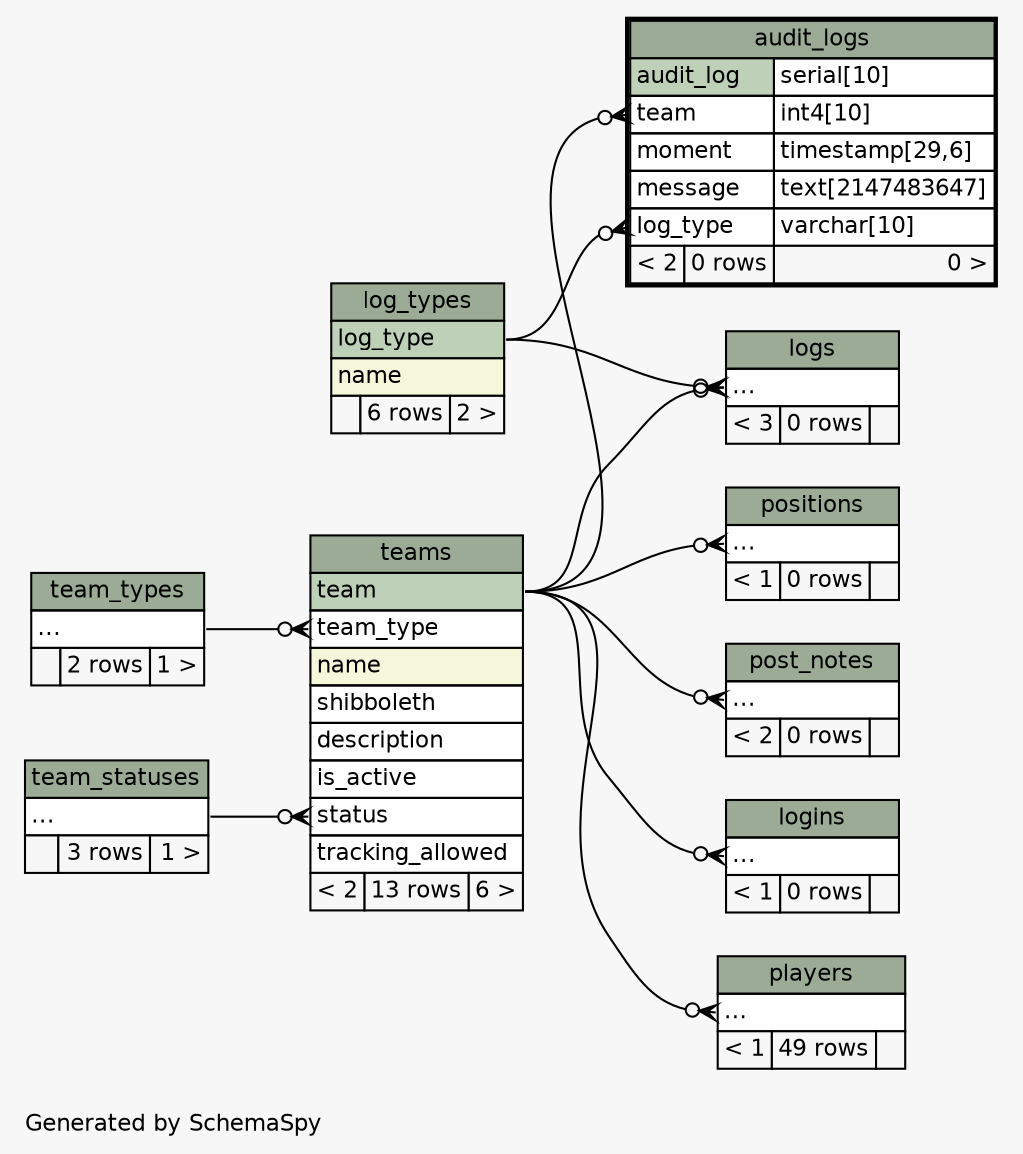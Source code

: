 // dot 2.40.1 on Linux 4.11.5-gentoo
// SchemaSpy rev 590
digraph "twoDegreesRelationshipsDiagram" {
  graph [
    rankdir="RL"
    bgcolor="#f7f7f7"
    label="\nGenerated by SchemaSpy"
    labeljust="l"
    nodesep="0.18"
    ranksep="0.46"
    fontname="Helvetica"
    fontsize="11"
  ];
  node [
    fontname="Helvetica"
    fontsize="11"
    shape="plaintext"
  ];
  edge [
    arrowsize="0.8"
  ];
  "audit_logs":"log_type":w -> "log_types":"log_type":e [arrowhead=none dir=back arrowtail=crowodot];
  "audit_logs":"team":w -> "teams":"team":e [arrowhead=none dir=back arrowtail=crowodot];
  "logins":"elipses":w -> "teams":"team":e [arrowhead=none dir=back arrowtail=crowodot];
  "logs":"elipses":w -> "log_types":"log_type":e [arrowhead=none dir=back arrowtail=crowodot];
  "logs":"elipses":w -> "teams":"team":e [arrowhead=none dir=back arrowtail=crowodot];
  "players":"elipses":w -> "teams":"team":e [arrowhead=none dir=back arrowtail=crowodot];
  "positions":"elipses":w -> "teams":"team":e [arrowhead=none dir=back arrowtail=crowodot];
  "post_notes":"elipses":w -> "teams":"team":e [arrowhead=none dir=back arrowtail=crowodot];
  "teams":"status":w -> "team_statuses":"elipses":e [arrowhead=none dir=back arrowtail=crowodot];
  "teams":"team_type":w -> "team_types":"elipses":e [arrowhead=none dir=back arrowtail=crowodot];
  "audit_logs" [
    label=<
    <TABLE BORDER="2" CELLBORDER="1" CELLSPACING="0" BGCOLOR="#ffffff">
      <TR><TD COLSPAN="3" BGCOLOR="#9bab96" ALIGN="CENTER">audit_logs</TD></TR>
      <TR><TD PORT="audit_log" COLSPAN="2" BGCOLOR="#bed1b8" ALIGN="LEFT">audit_log</TD><TD PORT="audit_log.type" ALIGN="LEFT">serial[10]</TD></TR>
      <TR><TD PORT="team" COLSPAN="2" ALIGN="LEFT">team</TD><TD PORT="team.type" ALIGN="LEFT">int4[10]</TD></TR>
      <TR><TD PORT="moment" COLSPAN="2" ALIGN="LEFT">moment</TD><TD PORT="moment.type" ALIGN="LEFT">timestamp[29,6]</TD></TR>
      <TR><TD PORT="message" COLSPAN="2" ALIGN="LEFT">message</TD><TD PORT="message.type" ALIGN="LEFT">text[2147483647]</TD></TR>
      <TR><TD PORT="log_type" COLSPAN="2" ALIGN="LEFT">log_type</TD><TD PORT="log_type.type" ALIGN="LEFT">varchar[10]</TD></TR>
      <TR><TD ALIGN="LEFT" BGCOLOR="#f7f7f7">&lt; 2</TD><TD ALIGN="RIGHT" BGCOLOR="#f7f7f7">0 rows</TD><TD ALIGN="RIGHT" BGCOLOR="#f7f7f7">0 &gt;</TD></TR>
    </TABLE>>
    URL="audit_logs.html"
    tooltip="audit_logs"
  ];
  "log_types" [
    label=<
    <TABLE BORDER="0" CELLBORDER="1" CELLSPACING="0" BGCOLOR="#ffffff">
      <TR><TD COLSPAN="3" BGCOLOR="#9bab96" ALIGN="CENTER">log_types</TD></TR>
      <TR><TD PORT="log_type" COLSPAN="3" BGCOLOR="#bed1b8" ALIGN="LEFT">log_type</TD></TR>
      <TR><TD PORT="name" COLSPAN="3" BGCOLOR="#f4f7da" ALIGN="LEFT">name</TD></TR>
      <TR><TD ALIGN="LEFT" BGCOLOR="#f7f7f7">  </TD><TD ALIGN="RIGHT" BGCOLOR="#f7f7f7">6 rows</TD><TD ALIGN="RIGHT" BGCOLOR="#f7f7f7">2 &gt;</TD></TR>
    </TABLE>>
    URL="log_types.html"
    tooltip="log_types"
  ];
  "logins" [
    label=<
    <TABLE BORDER="0" CELLBORDER="1" CELLSPACING="0" BGCOLOR="#ffffff">
      <TR><TD COLSPAN="3" BGCOLOR="#9bab96" ALIGN="CENTER">logins</TD></TR>
      <TR><TD PORT="elipses" COLSPAN="3" ALIGN="LEFT">...</TD></TR>
      <TR><TD ALIGN="LEFT" BGCOLOR="#f7f7f7">&lt; 1</TD><TD ALIGN="RIGHT" BGCOLOR="#f7f7f7">0 rows</TD><TD ALIGN="RIGHT" BGCOLOR="#f7f7f7">  </TD></TR>
    </TABLE>>
    URL="logins.html"
    tooltip="logins"
  ];
  "logs" [
    label=<
    <TABLE BORDER="0" CELLBORDER="1" CELLSPACING="0" BGCOLOR="#ffffff">
      <TR><TD COLSPAN="3" BGCOLOR="#9bab96" ALIGN="CENTER">logs</TD></TR>
      <TR><TD PORT="elipses" COLSPAN="3" ALIGN="LEFT">...</TD></TR>
      <TR><TD ALIGN="LEFT" BGCOLOR="#f7f7f7">&lt; 3</TD><TD ALIGN="RIGHT" BGCOLOR="#f7f7f7">0 rows</TD><TD ALIGN="RIGHT" BGCOLOR="#f7f7f7">  </TD></TR>
    </TABLE>>
    URL="logs.html"
    tooltip="logs"
  ];
  "players" [
    label=<
    <TABLE BORDER="0" CELLBORDER="1" CELLSPACING="0" BGCOLOR="#ffffff">
      <TR><TD COLSPAN="3" BGCOLOR="#9bab96" ALIGN="CENTER">players</TD></TR>
      <TR><TD PORT="elipses" COLSPAN="3" ALIGN="LEFT">...</TD></TR>
      <TR><TD ALIGN="LEFT" BGCOLOR="#f7f7f7">&lt; 1</TD><TD ALIGN="RIGHT" BGCOLOR="#f7f7f7">49 rows</TD><TD ALIGN="RIGHT" BGCOLOR="#f7f7f7">  </TD></TR>
    </TABLE>>
    URL="players.html"
    tooltip="players"
  ];
  "positions" [
    label=<
    <TABLE BORDER="0" CELLBORDER="1" CELLSPACING="0" BGCOLOR="#ffffff">
      <TR><TD COLSPAN="3" BGCOLOR="#9bab96" ALIGN="CENTER">positions</TD></TR>
      <TR><TD PORT="elipses" COLSPAN="3" ALIGN="LEFT">...</TD></TR>
      <TR><TD ALIGN="LEFT" BGCOLOR="#f7f7f7">&lt; 1</TD><TD ALIGN="RIGHT" BGCOLOR="#f7f7f7">0 rows</TD><TD ALIGN="RIGHT" BGCOLOR="#f7f7f7">  </TD></TR>
    </TABLE>>
    URL="positions.html"
    tooltip="positions"
  ];
  "post_notes" [
    label=<
    <TABLE BORDER="0" CELLBORDER="1" CELLSPACING="0" BGCOLOR="#ffffff">
      <TR><TD COLSPAN="3" BGCOLOR="#9bab96" ALIGN="CENTER">post_notes</TD></TR>
      <TR><TD PORT="elipses" COLSPAN="3" ALIGN="LEFT">...</TD></TR>
      <TR><TD ALIGN="LEFT" BGCOLOR="#f7f7f7">&lt; 2</TD><TD ALIGN="RIGHT" BGCOLOR="#f7f7f7">0 rows</TD><TD ALIGN="RIGHT" BGCOLOR="#f7f7f7">  </TD></TR>
    </TABLE>>
    URL="post_notes.html"
    tooltip="post_notes"
  ];
  "team_statuses" [
    label=<
    <TABLE BORDER="0" CELLBORDER="1" CELLSPACING="0" BGCOLOR="#ffffff">
      <TR><TD COLSPAN="3" BGCOLOR="#9bab96" ALIGN="CENTER">team_statuses</TD></TR>
      <TR><TD PORT="elipses" COLSPAN="3" ALIGN="LEFT">...</TD></TR>
      <TR><TD ALIGN="LEFT" BGCOLOR="#f7f7f7">  </TD><TD ALIGN="RIGHT" BGCOLOR="#f7f7f7">3 rows</TD><TD ALIGN="RIGHT" BGCOLOR="#f7f7f7">1 &gt;</TD></TR>
    </TABLE>>
    URL="team_statuses.html"
    tooltip="team_statuses"
  ];
  "team_types" [
    label=<
    <TABLE BORDER="0" CELLBORDER="1" CELLSPACING="0" BGCOLOR="#ffffff">
      <TR><TD COLSPAN="3" BGCOLOR="#9bab96" ALIGN="CENTER">team_types</TD></TR>
      <TR><TD PORT="elipses" COLSPAN="3" ALIGN="LEFT">...</TD></TR>
      <TR><TD ALIGN="LEFT" BGCOLOR="#f7f7f7">  </TD><TD ALIGN="RIGHT" BGCOLOR="#f7f7f7">2 rows</TD><TD ALIGN="RIGHT" BGCOLOR="#f7f7f7">1 &gt;</TD></TR>
    </TABLE>>
    URL="team_types.html"
    tooltip="team_types"
  ];
  "teams" [
    label=<
    <TABLE BORDER="0" CELLBORDER="1" CELLSPACING="0" BGCOLOR="#ffffff">
      <TR><TD COLSPAN="3" BGCOLOR="#9bab96" ALIGN="CENTER">teams</TD></TR>
      <TR><TD PORT="team" COLSPAN="3" BGCOLOR="#bed1b8" ALIGN="LEFT">team</TD></TR>
      <TR><TD PORT="team_type" COLSPAN="3" ALIGN="LEFT">team_type</TD></TR>
      <TR><TD PORT="name" COLSPAN="3" BGCOLOR="#f4f7da" ALIGN="LEFT">name</TD></TR>
      <TR><TD PORT="shibboleth" COLSPAN="3" ALIGN="LEFT">shibboleth</TD></TR>
      <TR><TD PORT="description" COLSPAN="3" ALIGN="LEFT">description</TD></TR>
      <TR><TD PORT="is_active" COLSPAN="3" ALIGN="LEFT">is_active</TD></TR>
      <TR><TD PORT="status" COLSPAN="3" ALIGN="LEFT">status</TD></TR>
      <TR><TD PORT="tracking_allowed" COLSPAN="3" ALIGN="LEFT">tracking_allowed</TD></TR>
      <TR><TD ALIGN="LEFT" BGCOLOR="#f7f7f7">&lt; 2</TD><TD ALIGN="RIGHT" BGCOLOR="#f7f7f7">13 rows</TD><TD ALIGN="RIGHT" BGCOLOR="#f7f7f7">6 &gt;</TD></TR>
    </TABLE>>
    URL="teams.html"
    tooltip="teams"
  ];
}
